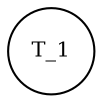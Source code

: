 digraph G {
	graph [ranksep=0.4, nodesep=0.1,rankdir=LR]
 	 node [shape=circle,fontsize=10];
	"T_1"
}